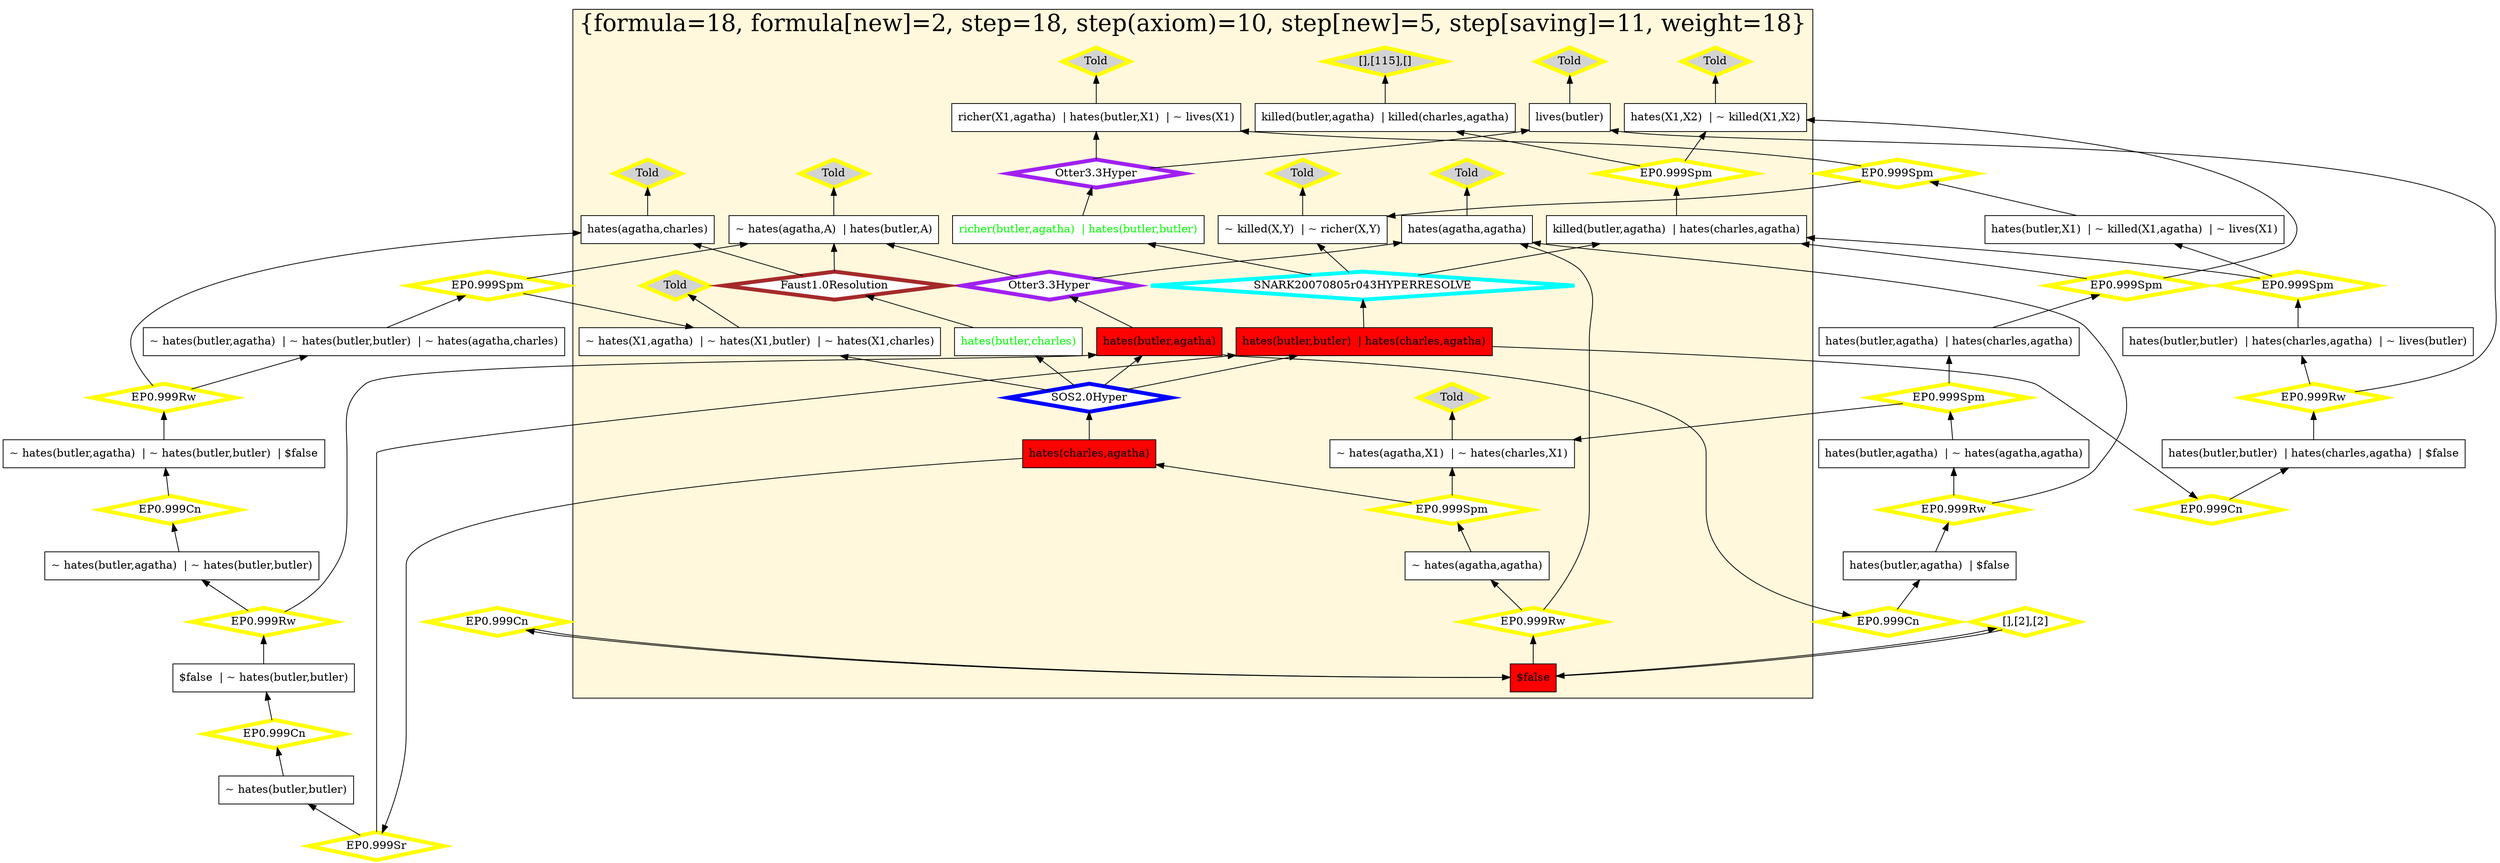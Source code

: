 digraph g 
{ rankdir=BT;
   
  "x_315" [ color="black" shape="box" label="~ hates(butler,agatha)  | ~ hates(butler,butler)  | $false" fillcolor="white" style="filled"  ];
  "x_354" [ color="black" shape="box" label="$false  | ~ hates(butler,butler)" fillcolor="white" style="filled"  ];
  "x_2" [ color="black" shape="box" label="$false" fillcolor="red" style="filled"  ];
  "x_115" [ color="black" shape="box" label="killed(butler,agatha)  | killed(charles,agatha)" fillcolor="white" style="filled"  ];
  "x_98" [ color="black" shape="box" label="~ hates(butler,butler)" fillcolor="white" style="filled"  ];
  "x_5" [ color="black" shape="box" label="hates(butler,X1)  | ~ killed(X1,agatha)  | ~ lives(X1)" fillcolor="white" style="filled"  ];
  "x_224" [ color="black" shape="box" label="hates(charles,agatha)  | killed(butler,agatha)" fillcolor="white" style="filled"  ];
  "x_3" [ color="black" shape="box" label="lives(butler)" fillcolor="white" style="filled"  ];
  "x_130" [ fontcolor="green" color="black" shape="box" label="richer(butler,agatha)  | hates(butler,butler)" fillcolor="white" style="filled"  ];
  "x_392" [ color="black" shape="box" label="~ hates(A,agatha)  | ~ hates(A,butler)  | ~ hates(A,charles)" fillcolor="white" style="filled"  ];
  "x_206" [ color="black" shape="box" label="hates(butler,agatha)" fillcolor="red" style="filled"  ];
  "x_225" [ color="black" shape="box" label="hates(agatha,charles)" fillcolor="white" style="filled"  ];
  "x_225" [ color="black" shape="box" label="hates(agatha,charles)" fillcolor="white" style="filled"  ];
  "x_2" [ color="black" shape="box" label="$false" fillcolor="red" style="filled"  ];
  "x_391" [ color="black" shape="box" label="hates(butler,butler)  | hates(charles,agatha)" fillcolor="red" style="filled"  ];
  "x_125" [ color="black" shape="box" label="hates(charles,agatha)" fillcolor="red" style="filled"  ];
  "x_391" [ color="black" shape="box" label="hates(butler,butler)  | hates(charles,agatha)" fillcolor="red" style="filled"  ];
  "x_231" [ color="black" shape="box" label="~ hates(agatha,agatha)" fillcolor="white" style="filled"  ];
  "x_390" [ color="black" shape="box" label="~ killed(X1,X2)  | ~ richer(X1,X2)" fillcolor="white" style="filled"  ];
  "x_3" [ color="black" shape="box" label="lives(butler)" fillcolor="white" style="filled"  ];
  "x_82" [ color="black" shape="box" label="~ hates(agatha,A)  | hates(butler,A)" fillcolor="white" style="filled"  ];
  "x_336" [ color="black" shape="box" label="hates(agatha,agatha)" fillcolor="white" style="filled"  ];
  "x_39" [ color="black" shape="box" label="hates(X1,X2)  | ~ killed(X1,X2)" fillcolor="white" style="filled"  ];
  "x_155" [ color="black" shape="box" label="hates(butler,agatha)  | $false" fillcolor="white" style="filled"  ];
  "x_82" [ color="black" shape="box" label="hates(butler,X1)  | ~ hates(agatha,X1)" fillcolor="white" style="filled"  ];
  "x_379" [ color="black" shape="box" label="~ hates(butler,agatha)  | ~ hates(butler,butler)" fillcolor="white" style="filled"  ];
  "x_213" [ color="black" shape="box" label="~ lives(A)  | richer(A,agatha)  | hates(butler,A)" fillcolor="white" style="filled"  ];
  "x_152" [ fontcolor="green" color="black" shape="box" label="hates(butler,charles)" fillcolor="white" style="filled"  ];
  "x_206" [ color="black" shape="box" label="hates(butler,agatha)" fillcolor="red" style="filled"  ];
  "x_336" [ color="black" shape="box" label="hates(agatha,agatha)" fillcolor="white" style="filled"  ];
  "x_304" [ color="black" shape="box" label="hates(butler,agatha)  | hates(charles,agatha)" fillcolor="white" style="filled"  ];
  "x_383" [ color="black" shape="box" label="~ hates(agatha,X1)  | ~ hates(charles,X1)" fillcolor="white" style="filled"  ];
  "x_392" [ color="black" shape="box" label="~ hates(X1,agatha)  | ~ hates(X1,butler)  | ~ hates(X1,charles)" fillcolor="white" style="filled"  ];
  "x_125" [ color="black" shape="box" label="hates(charles,agatha)" fillcolor="red" style="filled"  ];
  "x_55" [ color="black" shape="box" label="~ hates(butler,agatha)  | ~ hates(butler,butler)  | ~ hates(agatha,charles)" fillcolor="white" style="filled"  ];
  "x_390" [ color="black" shape="box" label="~ killed(X,Y)  | ~ richer(X,Y)" fillcolor="white" style="filled"  ];
  "x_373" [ color="black" shape="box" label="hates(butler,butler)  | hates(charles,agatha)  | ~ lives(butler)" fillcolor="white" style="filled"  ];
  "x_152" [ fontcolor="green" color="black" shape="box" label="hates(butler,charles)" fillcolor="white" style="filled"  ];
  "x_130" [ fontcolor="green" color="black" shape="box" label="richer(butler,agatha)  | hates(butler,butler)" fillcolor="white" style="filled"  ];
  "x_90" [ color="black" shape="box" label="hates(butler,butler)  | hates(charles,agatha)  | $false" fillcolor="white" style="filled"  ];
  "x_82" [ color="black" shape="box" label="~ hates(agatha,A)  | hates(butler,A)" fillcolor="white" style="filled"  ];
  "x_213" [ color="black" shape="box" label="richer(X1,agatha)  | hates(butler,X1)  | ~ lives(X1)" fillcolor="white" style="filled"  ];
  "x_2" [ color="black" shape="box" label="$false" fillcolor="red" style="filled"  ];
  "x_128" [ color="black" shape="box" label="hates(butler,agatha)  | ~ hates(agatha,agatha)" fillcolor="white" style="filled"  ];
  "x_206" [ color="black" shape="box" label="hates(butler,agatha)" fillcolor="red" style="filled"  ];
  "x_224" [ color="black" shape="box" label="killed(butler,agatha)  | hates(charles,agatha)" fillcolor="white" style="filled"  ];
  "x_391" [ color="black" shape="box" label="hates(butler,butler)  | hates(charles,agatha)" fillcolor="red" style="filled"  ];
  "-7f2be617:1240b4a10d1:-4724" [ URL="http://browser.inference-web.org/iwbrowser/BrowseNodeSet?url=http%3A%2F%2Finference-web.org%2Fproofs%2Ftptp%2FSolutions%2FPUZ%2FPUZ001-1%2FOtter---3.3%2Fanswer.owl%23ns_14" color="purple" shape="diamond" label="Otter3.3Hyper" fillcolor="white" style="filled" penwidth="5"  ];
  "x_130" -> "-7f2be617:1240b4a10d1:-4724";
  "-7f2be617:1240b4a10d1:-4724" -> "x_3";
  "-7f2be617:1240b4a10d1:-4724" -> "x_213";
  "-7f2be617:1240b4a10d1:-4891" [ URL="http://browser.inference-web.org/iwbrowser/BrowseNodeSet?url=http%3A%2F%2Finference-web.org%2Fproofs%2Ftptp%2FSolutions%2FPUZ%2FPUZ001-1%2FEP---1.1pre%2Fanswer.owl%23ns_2" color="yellow" shape="diamond" label="Told" fillcolor="lightgrey" style="filled" penwidth="5"  ];
  "x_3" -> "-7f2be617:1240b4a10d1:-4891";
  "-7f2be617:1240b4a10d1:-4887" [ URL="http://browser.inference-web.org/iwbrowser/BrowseNodeSet?url=http%3A%2F%2Finference-web.org%2Fproofs%2Ftptp%2FSolutions%2FPUZ%2FPUZ001-1%2FEP---1.1pre%2Fanswer.owl%23ns_14" color="yellow" shape="diamond" label="EP0.999Spm" fillcolor="white" style="filled" penwidth="5"  ];
  "x_5" -> "-7f2be617:1240b4a10d1:-4887";
  "-7f2be617:1240b4a10d1:-4887" -> "x_213";
  "-7f2be617:1240b4a10d1:-4887" -> "x_390";
  "-7f2be617:1240b4a10d1:-48dd" [ URL="http://browser.inference-web.org/iwbrowser/BrowseNodeSet?url=http%3A%2F%2Finference-web.org%2Fproofs%2Ftptp%2FSolutions%2FPUZ%2FPUZ001-1%2FEP---1.1pre%2Fanswer.owl%23ns_38" color="yellow" shape="diamond" label="EP0.999Cn" fillcolor="white" style="filled" penwidth="5"  ];
  "x_98" -> "-7f2be617:1240b4a10d1:-48dd";
  "-7f2be617:1240b4a10d1:-48dd" -> "x_354";
  "-7f2be617:1240b4a10d1:-48b7" [ URL="http://browser.inference-web.org/iwbrowser/BrowseNodeSet?url=http%3A%2F%2Finference-web.org%2Fproofs%2Ftptp%2FSolutions%2FPUZ%2FPUZ001-1%2FEP---1.1pre%2Fanswer.owl%23ns_20" color="yellow" shape="diamond" label="EP0.999Cn" fillcolor="white" style="filled" penwidth="5"  ];
  "x_379" -> "-7f2be617:1240b4a10d1:-48b7";
  "-7f2be617:1240b4a10d1:-48b7" -> "x_315";
  "-7f2be617:1240b4a10d1:-4744" [ URL="http://browser.inference-web.org/iwbrowser/BrowseNodeSet?url=http%3A%2F%2Finference-web.org%2Fproofs%2Ftptp%2FSolutions%2FPUZ%2FPUZ001-1%2FOtter---3.3%2Fanswer.owl%23ns_16" color="purple" shape="diamond" label="Otter3.3Hyper" fillcolor="white" style="filled" penwidth="5"  ];
  "x_206" -> "-7f2be617:1240b4a10d1:-4744";
  "-7f2be617:1240b4a10d1:-4744" -> "x_82";
  "-7f2be617:1240b4a10d1:-4744" -> "x_336";
  "-7f2be617:1240b4a10d1:-48f1" [ URL="http://browser.inference-web.org/iwbrowser/BrowseNodeSet?url=http%3A%2F%2Finference-web.org%2Fproofs%2Ftptp%2FSolutions%2FPUZ%2FPUZ001-1%2FEP---1.1pre%2Fanswer.owl%23ns_43" color="yellow" shape="diamond" label="EP0.999Rw" fillcolor="white" style="filled" penwidth="5"  ];
  "x_2" -> "-7f2be617:1240b4a10d1:-48f1";
  "-7f2be617:1240b4a10d1:-48f1" -> "x_231";
  "-7f2be617:1240b4a10d1:-48f1" -> "x_336";
  "-7f2be617:1240b4a10d1:-489a" [ URL="http://browser.inference-web.org/iwbrowser/BrowseNodeSet?url=http%3A%2F%2Finference-web.org%2Fproofs%2Ftptp%2FSolutions%2FPUZ%2FPUZ001-1%2FEP---1.1pre%2Fanswer.owl%23ns_27" color="yellow" shape="diamond" label="EP0.999Cn" fillcolor="white" style="filled" penwidth="5"  ];
  "x_391" -> "-7f2be617:1240b4a10d1:-489a";
  "-7f2be617:1240b4a10d1:-489a" -> "x_90";
  "-7f2be617:1240b4a10d1:-4698" [ URL="http://browser.inference-web.org/iwbrowser/BrowseNodeSet?url=http%3A%2F%2Finference-web.org%2Fproofs%2Ftptp%2FSolutions%2FPUZ%2FPUZ001-1%2FSOS---2.0%2Fanswer.owl%23ns_21" color="blue" shape="diamond" label="SOS2.0Hyper" fillcolor="white" style="filled" penwidth="5"  ];
  "x_125" -> "-7f2be617:1240b4a10d1:-4698";
  "-7f2be617:1240b4a10d1:-4698" -> "x_152";
  "-7f2be617:1240b4a10d1:-4698" -> "x_206";
  "-7f2be617:1240b4a10d1:-4698" -> "x_391";
  "-7f2be617:1240b4a10d1:-4698" -> "x_392";
  "-7f2be617:1240b4a10d1:-48f5" [ URL="http://browser.inference-web.org/iwbrowser/BrowseNodeSet?url=http%3A%2F%2Finference-web.org%2Fproofs%2Ftptp%2FSolutions%2FPUZ%2FPUZ001-1%2FEP---1.1pre%2Fanswer.owl%23ns_44" color="yellow" shape="diamond" label="EP0.999Cn" fillcolor="white" style="filled" penwidth="5"  ];
  "x_2" -> "-7f2be617:1240b4a10d1:-48f5";
  "-7f2be617:1240b4a10d1:-48f5" -> "x_2";
  "-7f2be617:1240b4a10d1:-48cb" [ URL="http://browser.inference-web.org/iwbrowser/BrowseNodeSet?url=http%3A%2F%2Finference-web.org%2Fproofs%2Ftptp%2FSolutions%2FPUZ%2FPUZ001-1%2FEP---1.1pre%2Fanswer.owl%23ns_33" color="yellow" shape="diamond" label="EP0.999Spm" fillcolor="white" style="filled" penwidth="5"  ];
  "x_128" -> "-7f2be617:1240b4a10d1:-48cb";
  "-7f2be617:1240b4a10d1:-48cb" -> "x_304";
  "-7f2be617:1240b4a10d1:-48cb" -> "x_383";
  "-7f2be617:1240b4a10d1:-487d" [ URL="http://browser.inference-web.org/iwbrowser/BrowseNodeSet?url=http%3A%2F%2Finference-web.org%2Fproofs%2Ftptp%2FSolutions%2FPUZ%2FPUZ001-1%2FEP---1.1pre%2Fanswer.owl%23ns_4" color="yellow" shape="diamond" label="Told" fillcolor="lightgrey" style="filled" penwidth="5"  ];
  "x_390" -> "-7f2be617:1240b4a10d1:-487d";
  "-7f2be617:1240b4a10d1:-48e7" [ URL="http://browser.inference-web.org/iwbrowser/BrowseNodeSet?url=http%3A%2F%2Finference-web.org%2Fproofs%2Ftptp%2FSolutions%2FPUZ%2FPUZ001-1%2FEP---1.1pre%2Fanswer.owl%23ns_41" color="yellow" shape="diamond" label="EP0.999Spm" fillcolor="white" style="filled" penwidth="5"  ];
  "x_231" -> "-7f2be617:1240b4a10d1:-48e7";
  "-7f2be617:1240b4a10d1:-48e7" -> "x_125";
  "-7f2be617:1240b4a10d1:-48e7" -> "x_383";
  "-7f2be617:1240b4a10d1:-48d0" [ URL="http://browser.inference-web.org/iwbrowser/BrowseNodeSet?url=http%3A%2F%2Finference-web.org%2Fproofs%2Ftptp%2FSolutions%2FPUZ%2FPUZ001-1%2FEP---1.1pre%2Fanswer.owl%23ns_34" color="yellow" shape="diamond" label="EP0.999Rw" fillcolor="white" style="filled" penwidth="5"  ];
  "x_155" -> "-7f2be617:1240b4a10d1:-48d0";
  "-7f2be617:1240b4a10d1:-48d0" -> "x_128";
  "-7f2be617:1240b4a10d1:-48d0" -> "x_336";
  "-7f2be617:1240b4a10d1:-48bc" [ URL="http://browser.inference-web.org/iwbrowser/BrowseNodeSet?url=http%3A%2F%2Finference-web.org%2Fproofs%2Ftptp%2FSolutions%2FPUZ%2FPUZ001-1%2FEP---1.1pre%2Fanswer.owl%23ns_5" color="yellow" shape="diamond" label="Told" fillcolor="lightgrey" style="filled" penwidth="5"  ];
  "x_383" -> "-7f2be617:1240b4a10d1:-48bc";
  "-7f2be617:1240b4a10d1:-46db" [ URL="http://browser.inference-web.org/iwbrowser/BrowseNodeSet?url=http%3A%2F%2Finference-web.org%2Fproofs%2Ftptp%2FSolutions%2FPUZ%2FPUZ001-1%2FSNARK---20080805r005%2Fanswer.owl%23ns_17" color="cyan" shape="diamond" label="SNARK20070805r043HYPERRESOLVE" fillcolor="white" style="filled" penwidth="5"  ];
  "x_391" -> "-7f2be617:1240b4a10d1:-46db";
  "-7f2be617:1240b4a10d1:-46db" -> "x_130";
  "-7f2be617:1240b4a10d1:-46db" -> "x_224";
  "-7f2be617:1240b4a10d1:-46db" -> "x_390";
  "-7f2be617:1240b4a10d1:-48b3" [ URL="http://browser.inference-web.org/iwbrowser/BrowseNodeSet?url=http%3A%2F%2Finference-web.org%2Fproofs%2Ftptp%2FSolutions%2FPUZ%2FPUZ001-1%2FEP---1.1pre%2Fanswer.owl%23ns_19" color="yellow" shape="diamond" label="EP0.999Rw" fillcolor="white" style="filled" penwidth="5"  ];
  "x_315" -> "-7f2be617:1240b4a10d1:-48b3";
  "-7f2be617:1240b4a10d1:-48b3" -> "x_55";
  "-7f2be617:1240b4a10d1:-48b3" -> "x_225";
  "-7f2be617:1240b4a10d1:-48d9" [ URL="http://browser.inference-web.org/iwbrowser/BrowseNodeSet?url=http%3A%2F%2Finference-web.org%2Fproofs%2Ftptp%2FSolutions%2FPUZ%2FPUZ001-1%2FEP---1.1pre%2Fanswer.owl%23ns_37" color="yellow" shape="diamond" label="EP0.999Rw" fillcolor="white" style="filled" penwidth="5"  ];
  "x_354" -> "-7f2be617:1240b4a10d1:-48d9";
  "-7f2be617:1240b4a10d1:-48d9" -> "x_206";
  "-7f2be617:1240b4a10d1:-48d9" -> "x_379";
  "-7f2be617:1240b4a10d1:-48ec" [ URL="http://browser.inference-web.org/iwbrowser/BrowseNodeSet?url=http%3A%2F%2Finference-web.org%2Fproofs%2Ftptp%2FSolutions%2FPUZ%2FPUZ001-1%2FEP---1.1pre%2Fanswer.owl%23ns_7" color="yellow" shape="diamond" label="Told" fillcolor="lightgrey" style="filled" penwidth="5"  ];
  "x_336" -> "-7f2be617:1240b4a10d1:-48ec";
  "-7f2be617:1240b4a10d1:-48fe" [ URL="http://browser.inference-web.org/iwbrowser/BrowseNodeSet?url=http%3A%2F%2Finference-web.org%2Fproofs%2Ftptp%2FSolutions%2FPUZ%2FPUZ001-1%2FEP---1.1pre%2Fanswer.owl%23ns_12" color="yellow" shape="diamond" label="[],[115],[]" fillcolor="lightgrey" style="filled" penwidth="5"  ];
  "x_115" -> "-7f2be617:1240b4a10d1:-48fe";
  "-7f2be617:1240b4a10d1:-4903" [ URL="http://browser.inference-web.org/iwbrowser/BrowseNodeSet?url=http%3A%2F%2Finference-web.org%2Fproofs%2Ftptp%2FSolutions%2FPUZ%2FPUZ001-1%2FEP---1.1pre%2Fanswer.owl%23ns_13" color="yellow" shape="diamond" label="EP0.999Spm" fillcolor="white" style="filled" penwidth="5"  ];
  "x_224" -> "-7f2be617:1240b4a10d1:-4903";
  "-7f2be617:1240b4a10d1:-4903" -> "x_39";
  "-7f2be617:1240b4a10d1:-4903" -> "x_115";
  "-7f2be617:1240b4a10d1:-489f" [ URL="http://browser.inference-web.org/iwbrowser/BrowseNodeSet?url=http%3A%2F%2Finference-web.org%2Fproofs%2Ftptp%2FSolutions%2FPUZ%2FPUZ001-1%2FEP---1.1pre%2Fanswer.owl%23ns_6" color="yellow" shape="diamond" label="Told" fillcolor="lightgrey" style="filled" penwidth="5"  ];
  "x_392" -> "-7f2be617:1240b4a10d1:-489f";
  "-7f2be617:1240b4a10d1:-48a4" [ URL="http://browser.inference-web.org/iwbrowser/BrowseNodeSet?url=http%3A%2F%2Finference-web.org%2Fproofs%2Ftptp%2FSolutions%2FPUZ%2FPUZ001-1%2FEP---1.1pre%2Fanswer.owl%23ns_10" color="yellow" shape="diamond" label="Told" fillcolor="lightgrey" style="filled" penwidth="5"  ];
  "x_82" -> "-7f2be617:1240b4a10d1:-48a4";
  "-7f2be617:1240b4a10d1:-48e2" [ URL="http://browser.inference-web.org/iwbrowser/BrowseNodeSet?url=http%3A%2F%2Finference-web.org%2Fproofs%2Ftptp%2FSolutions%2FPUZ%2FPUZ001-1%2FEP---1.1pre%2Fanswer.owl%23ns_40" color="yellow" shape="diamond" label="EP0.999Sr" fillcolor="white" style="filled" penwidth="5"  ];
  "x_125" -> "-7f2be617:1240b4a10d1:-48e2";
  "-7f2be617:1240b4a10d1:-48e2" -> "x_98";
  "-7f2be617:1240b4a10d1:-48e2" -> "x_391";
  "-7f2be617:1240b4a10d1:-48d4" [ URL="http://browser.inference-web.org/iwbrowser/BrowseNodeSet?url=http%3A%2F%2Finference-web.org%2Fproofs%2Ftptp%2FSolutions%2FPUZ%2FPUZ001-1%2FEP---1.1pre%2Fanswer.owl%23ns_35" color="yellow" shape="diamond" label="EP0.999Cn" fillcolor="white" style="filled" penwidth="5"  ];
  "x_206" -> "-7f2be617:1240b4a10d1:-48d4";
  "-7f2be617:1240b4a10d1:-48d4" -> "x_155";
  "-7f2be617:1240b4a10d1:-48c1" [ URL="http://browser.inference-web.org/iwbrowser/BrowseNodeSet?url=http%3A%2F%2Finference-web.org%2Fproofs%2Ftptp%2FSolutions%2FPUZ%2FPUZ001-1%2FEP---1.1pre%2Fanswer.owl%23ns_9" color="yellow" shape="diamond" label="Told" fillcolor="lightgrey" style="filled" penwidth="5"  ];
  "x_39" -> "-7f2be617:1240b4a10d1:-48c1";
  "-7f2be617:1240b4a10d1:-48a9" [ URL="http://browser.inference-web.org/iwbrowser/BrowseNodeSet?url=http%3A%2F%2Finference-web.org%2Fproofs%2Ftptp%2FSolutions%2FPUZ%2FPUZ001-1%2FEP---1.1pre%2Fanswer.owl%23ns_18" color="yellow" shape="diamond" label="EP0.999Spm" fillcolor="white" style="filled" penwidth="5"  ];
  "x_55" -> "-7f2be617:1240b4a10d1:-48a9";
  "-7f2be617:1240b4a10d1:-48a9" -> "x_82";
  "-7f2be617:1240b4a10d1:-48a9" -> "x_392";
  "-7f2be617:1240b4a10d1:-4896" [ URL="http://browser.inference-web.org/iwbrowser/BrowseNodeSet?url=http%3A%2F%2Finference-web.org%2Fproofs%2Ftptp%2FSolutions%2FPUZ%2FPUZ001-1%2FEP---1.1pre%2Fanswer.owl%23ns_26" color="yellow" shape="diamond" label="EP0.999Rw" fillcolor="white" style="filled" penwidth="5"  ];
  "x_90" -> "-7f2be617:1240b4a10d1:-4896";
  "-7f2be617:1240b4a10d1:-4896" -> "x_3";
  "-7f2be617:1240b4a10d1:-4896" -> "x_373";
  "-7f2be617:1240b4a10d1:-48c6" [ URL="http://browser.inference-web.org/iwbrowser/BrowseNodeSet?url=http%3A%2F%2Finference-web.org%2Fproofs%2Ftptp%2FSolutions%2FPUZ%2FPUZ001-1%2FEP---1.1pre%2Fanswer.owl%23ns_24" color="yellow" shape="diamond" label="EP0.999Spm" fillcolor="white" style="filled" penwidth="5"  ];
  "x_304" -> "-7f2be617:1240b4a10d1:-48c6";
  "-7f2be617:1240b4a10d1:-48c6" -> "x_39";
  "-7f2be617:1240b4a10d1:-48c6" -> "x_224";
  "-7f2be617:1240b4a10d1:-48f9" [ URL="http://browser.inference-web.org/iwbrowser/BrowseNodeSet?url=http%3A%2F%2Finference-web.org%2Fproofs%2Ftptp%2FSolutions%2FPUZ%2FPUZ001-1%2FEP---1.1pre%2Fanswer.owl%23answer" color="yellow" shape="diamond" label="[],[2],[2]" fillcolor="white" style="filled" penwidth="5"  ];
  "x_2" -> "-7f2be617:1240b4a10d1:-48f9";
  "-7f2be617:1240b4a10d1:-48f9" -> "x_2";
  "-7f2be617:1240b4a10d1:-4882" [ URL="http://browser.inference-web.org/iwbrowser/BrowseNodeSet?url=http%3A%2F%2Finference-web.org%2Fproofs%2Ftptp%2FSolutions%2FPUZ%2FPUZ001-1%2FEP---1.1pre%2Fanswer.owl%23ns_11" color="yellow" shape="diamond" label="Told" fillcolor="lightgrey" style="filled" penwidth="5"  ];
  "x_213" -> "-7f2be617:1240b4a10d1:-4882";
  "-7f2be617:1240b4a10d1:-4851" [ URL="http://browser.inference-web.org/iwbrowser/BrowseNodeSet?url=http%3A%2F%2Finference-web.org%2Fproofs%2Ftptp%2FSolutions%2FPUZ%2FPUZ001-1%2FFaust---1.0%2Fanswer.owl%23ns_176169184" color="brown" shape="diamond" label="Faust1.0Resolution" fillcolor="white" style="filled" penwidth="5"  ];
  "x_152" -> "-7f2be617:1240b4a10d1:-4851";
  "-7f2be617:1240b4a10d1:-4851" -> "x_82";
  "-7f2be617:1240b4a10d1:-4851" -> "x_225";
  "-7f2be617:1240b4a10d1:-48ae" [ URL="http://browser.inference-web.org/iwbrowser/BrowseNodeSet?url=http%3A%2F%2Finference-web.org%2Fproofs%2Ftptp%2FSolutions%2FPUZ%2FPUZ001-1%2FEP---1.1pre%2Fanswer.owl%23ns_8" color="yellow" shape="diamond" label="Told" fillcolor="lightgrey" style="filled" penwidth="5"  ];
  "x_225" -> "-7f2be617:1240b4a10d1:-48ae";
  "-7f2be617:1240b4a10d1:-488c" [ URL="http://browser.inference-web.org/iwbrowser/BrowseNodeSet?url=http%3A%2F%2Finference-web.org%2Fproofs%2Ftptp%2FSolutions%2FPUZ%2FPUZ001-1%2FEP---1.1pre%2Fanswer.owl%23ns_25" color="yellow" shape="diamond" label="EP0.999Spm" fillcolor="white" style="filled" penwidth="5"  ];
  "x_373" -> "-7f2be617:1240b4a10d1:-488c";
  "-7f2be617:1240b4a10d1:-488c" -> "x_5";
  "-7f2be617:1240b4a10d1:-488c" -> "x_224";
  
 subgraph cluster_opt 
{ labelloc=b label="{formula=18, formula[new]=2, step=18, step(axiom)=10, step[new]=5, step[saving]=11, weight=18}" 
 fontsize=30 fillcolor=cornsilk style=filled 
  x_2 ; x_3 ; x_206 ; x_39 ; x_336 ; x_231 ; x_383 ; x_130 ; x_225 ; x_224 ; x_152 ; x_392 ; x_115 ; x_82 ; x_213 ; x_125 ; x_391 ; x_390 ; "-7f2be617:1240b4a10d1:-48c1" ;
 "-7f2be617:1240b4a10d1:-4891" ;
 "-7f2be617:1240b4a10d1:-4724" ;
 "-7f2be617:1240b4a10d1:-4744" ;
 "-7f2be617:1240b4a10d1:-48f1" ;
 "-7f2be617:1240b4a10d1:-4698" ;
 "-7f2be617:1240b4a10d1:-487d" ;
 "-7f2be617:1240b4a10d1:-48e7" ;
 "-7f2be617:1240b4a10d1:-4851" ;
 "-7f2be617:1240b4a10d1:-4882" ;
 "-7f2be617:1240b4a10d1:-48bc" ;
 "-7f2be617:1240b4a10d1:-46db" ;
 "-7f2be617:1240b4a10d1:-48ec" ;
 "-7f2be617:1240b4a10d1:-48fe" ;
 "-7f2be617:1240b4a10d1:-4903" ;
 "-7f2be617:1240b4a10d1:-489f" ;
 "-7f2be617:1240b4a10d1:-48a4" ;
 "-7f2be617:1240b4a10d1:-48ae" ;
 
}
 
}
